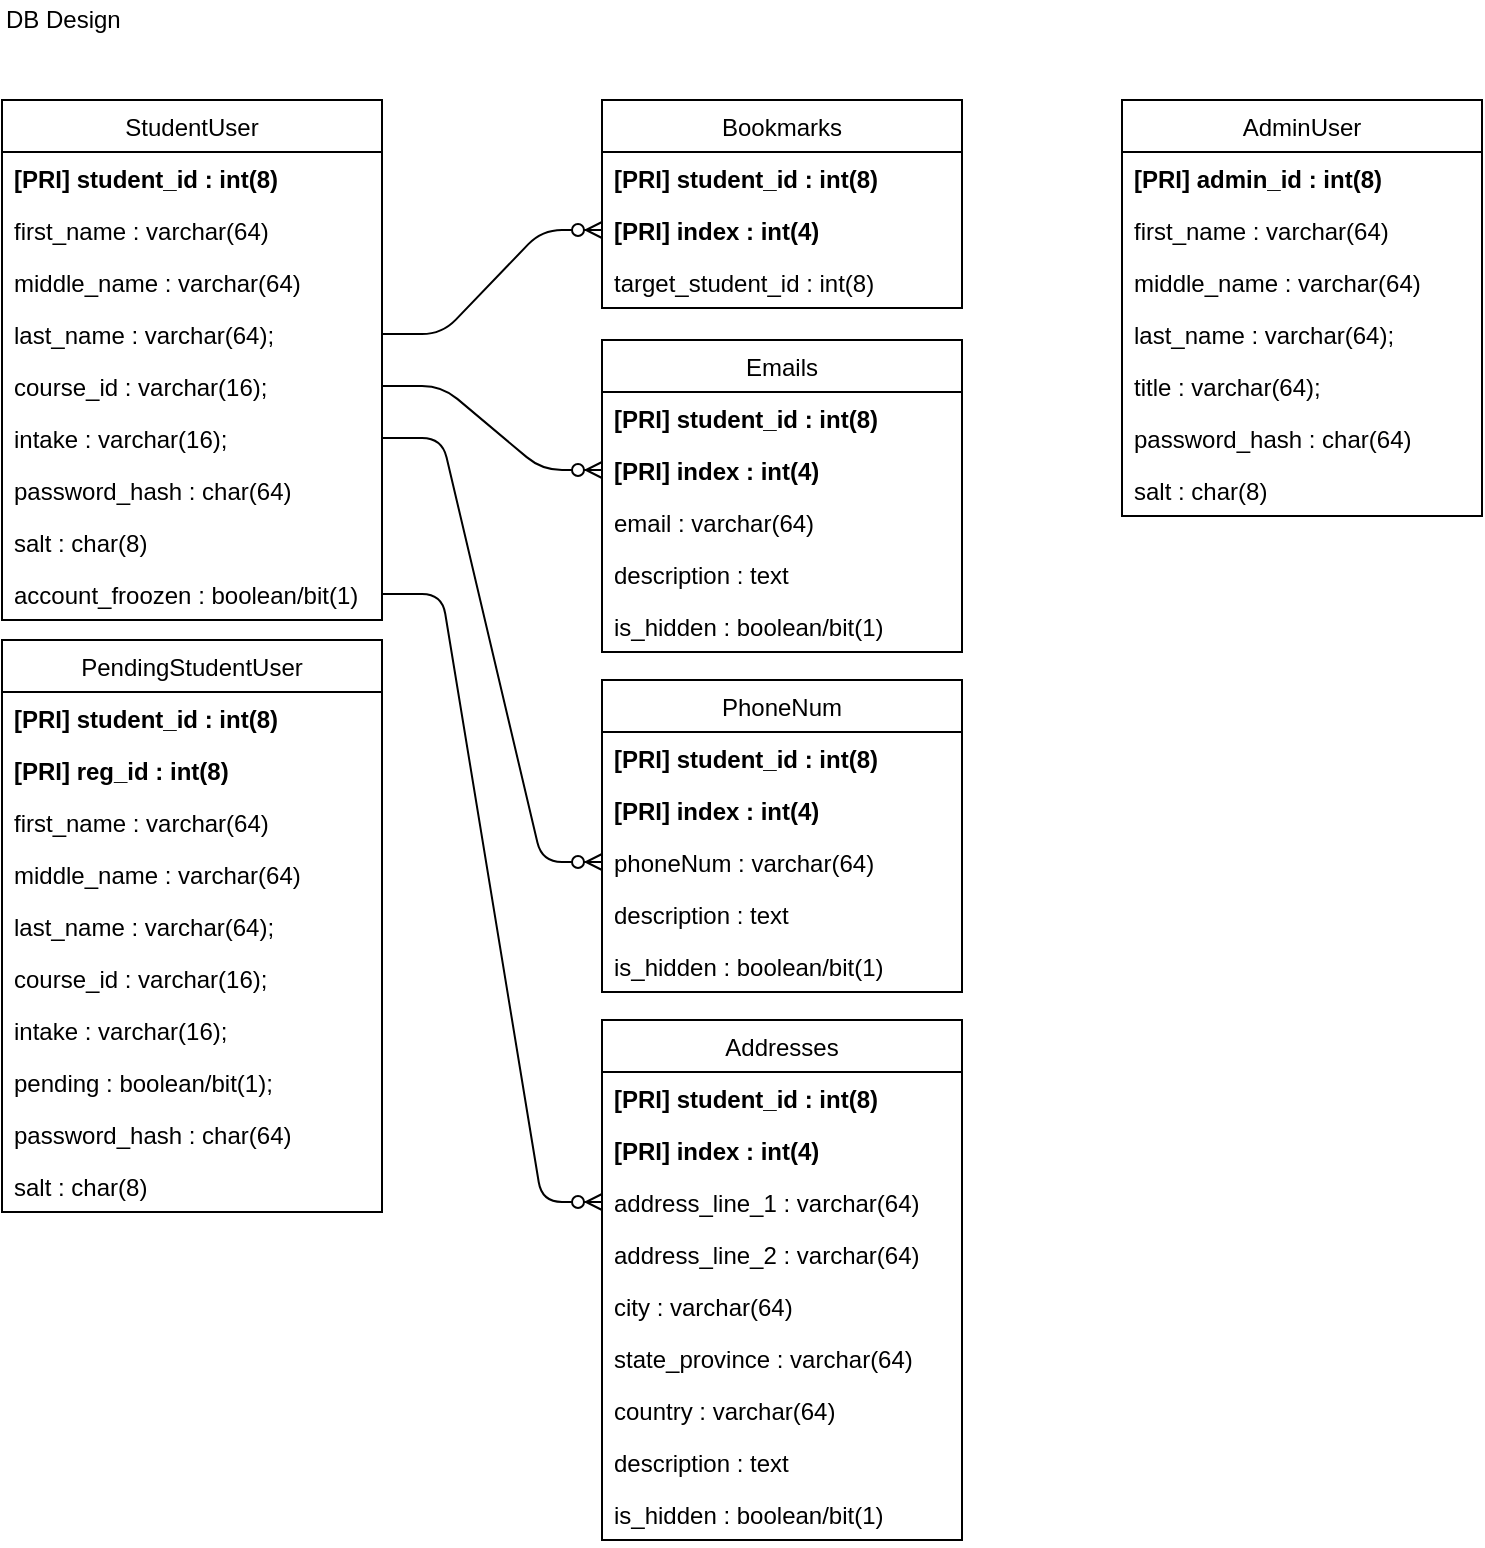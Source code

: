 <mxfile version="14.2.7" type="device"><diagram id="d8PjFfB1xQnJNw-q9c83" name="Page-1"><mxGraphModel dx="1185" dy="668" grid="1" gridSize="10" guides="1" tooltips="1" connect="1" arrows="1" fold="1" page="1" pageScale="1" pageWidth="827" pageHeight="1169" math="0" shadow="0"><root><mxCell id="0"/><mxCell id="1" parent="0"/><mxCell id="TRiY9StyeQT1FLV-50E0-39" value="StudentUser" style="swimlane;fontStyle=0;childLayout=stackLayout;horizontal=1;startSize=26;fillColor=none;horizontalStack=0;resizeParent=1;resizeParentMax=0;resizeLast=0;collapsible=1;marginBottom=0;" parent="1" vertex="1"><mxGeometry x="70" y="100" width="190" height="260" as="geometry"/></mxCell><mxCell id="TRiY9StyeQT1FLV-50E0-40" value="[PRI] student_id : int(8)" style="text;strokeColor=none;fillColor=none;align=left;verticalAlign=top;spacingLeft=4;spacingRight=4;overflow=hidden;rotatable=0;points=[[0,0.5],[1,0.5]];portConstraint=eastwest;fontStyle=1" parent="TRiY9StyeQT1FLV-50E0-39" vertex="1"><mxGeometry y="26" width="190" height="26" as="geometry"/></mxCell><mxCell id="TRiY9StyeQT1FLV-50E0-42" value="first_name : varchar(64)" style="text;strokeColor=none;fillColor=none;align=left;verticalAlign=top;spacingLeft=4;spacingRight=4;overflow=hidden;rotatable=0;points=[[0,0.5],[1,0.5]];portConstraint=eastwest;" parent="TRiY9StyeQT1FLV-50E0-39" vertex="1"><mxGeometry y="52" width="190" height="26" as="geometry"/></mxCell><mxCell id="TRiY9StyeQT1FLV-50E0-46" value="middle_name : varchar(64)" style="text;strokeColor=none;fillColor=none;align=left;verticalAlign=top;spacingLeft=4;spacingRight=4;overflow=hidden;rotatable=0;points=[[0,0.5],[1,0.5]];portConstraint=eastwest;" parent="TRiY9StyeQT1FLV-50E0-39" vertex="1"><mxGeometry y="78" width="190" height="26" as="geometry"/></mxCell><mxCell id="TRiY9StyeQT1FLV-50E0-45" value="last_name : varchar(64);" style="text;strokeColor=none;fillColor=none;align=left;verticalAlign=top;spacingLeft=4;spacingRight=4;overflow=hidden;rotatable=0;points=[[0,0.5],[1,0.5]];portConstraint=eastwest;" parent="TRiY9StyeQT1FLV-50E0-39" vertex="1"><mxGeometry y="104" width="190" height="26" as="geometry"/></mxCell><mxCell id="TRiY9StyeQT1FLV-50E0-47" value="course_id : varchar(16);" style="text;strokeColor=none;fillColor=none;align=left;verticalAlign=top;spacingLeft=4;spacingRight=4;overflow=hidden;rotatable=0;points=[[0,0.5],[1,0.5]];portConstraint=eastwest;" parent="TRiY9StyeQT1FLV-50E0-39" vertex="1"><mxGeometry y="130" width="190" height="26" as="geometry"/></mxCell><mxCell id="TRiY9StyeQT1FLV-50E0-48" value="intake : varchar(16);" style="text;strokeColor=none;fillColor=none;align=left;verticalAlign=top;spacingLeft=4;spacingRight=4;overflow=hidden;rotatable=0;points=[[0,0.5],[1,0.5]];portConstraint=eastwest;" parent="TRiY9StyeQT1FLV-50E0-39" vertex="1"><mxGeometry y="156" width="190" height="26" as="geometry"/></mxCell><mxCell id="TRiY9StyeQT1FLV-50E0-86" value="password_hash : char(64)&#10;&#10;" style="text;strokeColor=none;fillColor=none;align=left;verticalAlign=top;spacingLeft=4;spacingRight=4;overflow=hidden;rotatable=0;points=[[0,0.5],[1,0.5]];portConstraint=eastwest;" parent="TRiY9StyeQT1FLV-50E0-39" vertex="1"><mxGeometry y="182" width="190" height="26" as="geometry"/></mxCell><mxCell id="ek6aQV6v1XTaOa8xVeUj-4" value="salt : char(8)&#10;&#10;" style="text;strokeColor=none;fillColor=none;align=left;verticalAlign=top;spacingLeft=4;spacingRight=4;overflow=hidden;rotatable=0;points=[[0,0.5],[1,0.5]];portConstraint=eastwest;" parent="TRiY9StyeQT1FLV-50E0-39" vertex="1"><mxGeometry y="208" width="190" height="26" as="geometry"/></mxCell><mxCell id="TRiY9StyeQT1FLV-50E0-60" value="account_froozen : boolean/bit(1)" style="text;strokeColor=none;fillColor=none;align=left;verticalAlign=top;spacingLeft=4;spacingRight=4;overflow=hidden;rotatable=0;points=[[0,0.5],[1,0.5]];portConstraint=eastwest;" parent="TRiY9StyeQT1FLV-50E0-39" vertex="1"><mxGeometry y="234" width="190" height="26" as="geometry"/></mxCell><mxCell id="TRiY9StyeQT1FLV-50E0-44" value="DB Design" style="text;html=1;strokeColor=none;fillColor=none;align=left;verticalAlign=middle;whiteSpace=wrap;rounded=0;" parent="1" vertex="1"><mxGeometry x="70" y="50" width="220" height="20" as="geometry"/></mxCell><mxCell id="TRiY9StyeQT1FLV-50E0-62" value="AdminUser" style="swimlane;fontStyle=0;childLayout=stackLayout;horizontal=1;startSize=26;fillColor=none;horizontalStack=0;resizeParent=1;resizeParentMax=0;resizeLast=0;collapsible=1;marginBottom=0;" parent="1" vertex="1"><mxGeometry x="630" y="100" width="180" height="208" as="geometry"/></mxCell><mxCell id="TRiY9StyeQT1FLV-50E0-63" value="[PRI] admin_id : int(8)" style="text;strokeColor=none;fillColor=none;align=left;verticalAlign=top;spacingLeft=4;spacingRight=4;overflow=hidden;rotatable=0;points=[[0,0.5],[1,0.5]];portConstraint=eastwest;fontStyle=1" parent="TRiY9StyeQT1FLV-50E0-62" vertex="1"><mxGeometry y="26" width="180" height="26" as="geometry"/></mxCell><mxCell id="TRiY9StyeQT1FLV-50E0-64" value="first_name : varchar(64)" style="text;strokeColor=none;fillColor=none;align=left;verticalAlign=top;spacingLeft=4;spacingRight=4;overflow=hidden;rotatable=0;points=[[0,0.5],[1,0.5]];portConstraint=eastwest;" parent="TRiY9StyeQT1FLV-50E0-62" vertex="1"><mxGeometry y="52" width="180" height="26" as="geometry"/></mxCell><mxCell id="TRiY9StyeQT1FLV-50E0-65" value="middle_name : varchar(64)" style="text;strokeColor=none;fillColor=none;align=left;verticalAlign=top;spacingLeft=4;spacingRight=4;overflow=hidden;rotatable=0;points=[[0,0.5],[1,0.5]];portConstraint=eastwest;" parent="TRiY9StyeQT1FLV-50E0-62" vertex="1"><mxGeometry y="78" width="180" height="26" as="geometry"/></mxCell><mxCell id="TRiY9StyeQT1FLV-50E0-66" value="last_name : varchar(64);" style="text;strokeColor=none;fillColor=none;align=left;verticalAlign=top;spacingLeft=4;spacingRight=4;overflow=hidden;rotatable=0;points=[[0,0.5],[1,0.5]];portConstraint=eastwest;" parent="TRiY9StyeQT1FLV-50E0-62" vertex="1"><mxGeometry y="104" width="180" height="26" as="geometry"/></mxCell><mxCell id="TRiY9StyeQT1FLV-50E0-67" value="title : varchar(64);" style="text;strokeColor=none;fillColor=none;align=left;verticalAlign=top;spacingLeft=4;spacingRight=4;overflow=hidden;rotatable=0;points=[[0,0.5],[1,0.5]];portConstraint=eastwest;" parent="TRiY9StyeQT1FLV-50E0-62" vertex="1"><mxGeometry y="130" width="180" height="26" as="geometry"/></mxCell><mxCell id="TRiY9StyeQT1FLV-50E0-88" value="password_hash : char(64)&#10;&#10;" style="text;strokeColor=none;fillColor=none;align=left;verticalAlign=top;spacingLeft=4;spacingRight=4;overflow=hidden;rotatable=0;points=[[0,0.5],[1,0.5]];portConstraint=eastwest;" parent="TRiY9StyeQT1FLV-50E0-62" vertex="1"><mxGeometry y="156" width="180" height="26" as="geometry"/></mxCell><mxCell id="ek6aQV6v1XTaOa8xVeUj-6" value="salt : char(8)&#10;&#10;" style="text;strokeColor=none;fillColor=none;align=left;verticalAlign=top;spacingLeft=4;spacingRight=4;overflow=hidden;rotatable=0;points=[[0,0.5],[1,0.5]];portConstraint=eastwest;" parent="TRiY9StyeQT1FLV-50E0-62" vertex="1"><mxGeometry y="182" width="180" height="26" as="geometry"/></mxCell><mxCell id="TRiY9StyeQT1FLV-50E0-89" value="PendingStudentUser" style="swimlane;fontStyle=0;childLayout=stackLayout;horizontal=1;startSize=26;fillColor=none;horizontalStack=0;resizeParent=1;resizeParentMax=0;resizeLast=0;collapsible=1;marginBottom=0;" parent="1" vertex="1"><mxGeometry x="70" y="370" width="190" height="286" as="geometry"/></mxCell><mxCell id="TRiY9StyeQT1FLV-50E0-90" value="[PRI] student_id : int(8)" style="text;strokeColor=none;fillColor=none;align=left;verticalAlign=top;spacingLeft=4;spacingRight=4;overflow=hidden;rotatable=0;points=[[0,0.5],[1,0.5]];portConstraint=eastwest;fontStyle=1" parent="TRiY9StyeQT1FLV-50E0-89" vertex="1"><mxGeometry y="26" width="190" height="26" as="geometry"/></mxCell><mxCell id="TRiY9StyeQT1FLV-50E0-98" value="[PRI] reg_id : int(8)" style="text;strokeColor=none;fillColor=none;align=left;verticalAlign=top;spacingLeft=4;spacingRight=4;overflow=hidden;rotatable=0;points=[[0,0.5],[1,0.5]];portConstraint=eastwest;fontStyle=1" parent="TRiY9StyeQT1FLV-50E0-89" vertex="1"><mxGeometry y="52" width="190" height="26" as="geometry"/></mxCell><mxCell id="TRiY9StyeQT1FLV-50E0-91" value="first_name : varchar(64)" style="text;strokeColor=none;fillColor=none;align=left;verticalAlign=top;spacingLeft=4;spacingRight=4;overflow=hidden;rotatable=0;points=[[0,0.5],[1,0.5]];portConstraint=eastwest;" parent="TRiY9StyeQT1FLV-50E0-89" vertex="1"><mxGeometry y="78" width="190" height="26" as="geometry"/></mxCell><mxCell id="TRiY9StyeQT1FLV-50E0-92" value="middle_name : varchar(64)" style="text;strokeColor=none;fillColor=none;align=left;verticalAlign=top;spacingLeft=4;spacingRight=4;overflow=hidden;rotatable=0;points=[[0,0.5],[1,0.5]];portConstraint=eastwest;" parent="TRiY9StyeQT1FLV-50E0-89" vertex="1"><mxGeometry y="104" width="190" height="26" as="geometry"/></mxCell><mxCell id="TRiY9StyeQT1FLV-50E0-93" value="last_name : varchar(64);" style="text;strokeColor=none;fillColor=none;align=left;verticalAlign=top;spacingLeft=4;spacingRight=4;overflow=hidden;rotatable=0;points=[[0,0.5],[1,0.5]];portConstraint=eastwest;" parent="TRiY9StyeQT1FLV-50E0-89" vertex="1"><mxGeometry y="130" width="190" height="26" as="geometry"/></mxCell><mxCell id="TRiY9StyeQT1FLV-50E0-94" value="course_id : varchar(16);" style="text;strokeColor=none;fillColor=none;align=left;verticalAlign=top;spacingLeft=4;spacingRight=4;overflow=hidden;rotatable=0;points=[[0,0.5],[1,0.5]];portConstraint=eastwest;" parent="TRiY9StyeQT1FLV-50E0-89" vertex="1"><mxGeometry y="156" width="190" height="26" as="geometry"/></mxCell><mxCell id="TRiY9StyeQT1FLV-50E0-95" value="intake : varchar(16);" style="text;strokeColor=none;fillColor=none;align=left;verticalAlign=top;spacingLeft=4;spacingRight=4;overflow=hidden;rotatable=0;points=[[0,0.5],[1,0.5]];portConstraint=eastwest;" parent="TRiY9StyeQT1FLV-50E0-89" vertex="1"><mxGeometry y="182" width="190" height="26" as="geometry"/></mxCell><mxCell id="TRiY9StyeQT1FLV-50E0-99" value="pending : boolean/bit(1);" style="text;strokeColor=none;fillColor=none;align=left;verticalAlign=top;spacingLeft=4;spacingRight=4;overflow=hidden;rotatable=0;points=[[0,0.5],[1,0.5]];portConstraint=eastwest;" parent="TRiY9StyeQT1FLV-50E0-89" vertex="1"><mxGeometry y="208" width="190" height="26" as="geometry"/></mxCell><mxCell id="TRiY9StyeQT1FLV-50E0-96" value="password_hash : char(64)&#10;&#10;" style="text;strokeColor=none;fillColor=none;align=left;verticalAlign=top;spacingLeft=4;spacingRight=4;overflow=hidden;rotatable=0;points=[[0,0.5],[1,0.5]];portConstraint=eastwest;" parent="TRiY9StyeQT1FLV-50E0-89" vertex="1"><mxGeometry y="234" width="190" height="26" as="geometry"/></mxCell><mxCell id="ek6aQV6v1XTaOa8xVeUj-5" value="salt : char(8)&#10;&#10;" style="text;strokeColor=none;fillColor=none;align=left;verticalAlign=top;spacingLeft=4;spacingRight=4;overflow=hidden;rotatable=0;points=[[0,0.5],[1,0.5]];portConstraint=eastwest;" parent="TRiY9StyeQT1FLV-50E0-89" vertex="1"><mxGeometry y="260" width="190" height="26" as="geometry"/></mxCell><mxCell id="TRiY9StyeQT1FLV-50E0-100" value="Bookmarks" style="swimlane;fontStyle=0;childLayout=stackLayout;horizontal=1;startSize=26;fillColor=none;horizontalStack=0;resizeParent=1;resizeParentMax=0;resizeLast=0;collapsible=1;marginBottom=0;" parent="1" vertex="1"><mxGeometry x="370" y="100" width="180" height="104" as="geometry"/></mxCell><mxCell id="TRiY9StyeQT1FLV-50E0-101" value="[PRI] student_id : int(8)" style="text;strokeColor=none;fillColor=none;align=left;verticalAlign=top;spacingLeft=4;spacingRight=4;overflow=hidden;rotatable=0;points=[[0,0.5],[1,0.5]];portConstraint=eastwest;fontStyle=1" parent="TRiY9StyeQT1FLV-50E0-100" vertex="1"><mxGeometry y="26" width="180" height="26" as="geometry"/></mxCell><mxCell id="TRiY9StyeQT1FLV-50E0-107" value="[PRI] index : int(4)" style="text;strokeColor=none;fillColor=none;align=left;verticalAlign=top;spacingLeft=4;spacingRight=4;overflow=hidden;rotatable=0;points=[[0,0.5],[1,0.5]];portConstraint=eastwest;fontStyle=1" parent="TRiY9StyeQT1FLV-50E0-100" vertex="1"><mxGeometry y="52" width="180" height="26" as="geometry"/></mxCell><mxCell id="TRiY9StyeQT1FLV-50E0-102" value="target_student_id : int(8)" style="text;strokeColor=none;fillColor=none;align=left;verticalAlign=top;spacingLeft=4;spacingRight=4;overflow=hidden;rotatable=0;points=[[0,0.5],[1,0.5]];portConstraint=eastwest;" parent="TRiY9StyeQT1FLV-50E0-100" vertex="1"><mxGeometry y="78" width="180" height="26" as="geometry"/></mxCell><mxCell id="TRiY9StyeQT1FLV-50E0-108" value="Emails" style="swimlane;fontStyle=0;childLayout=stackLayout;horizontal=1;startSize=26;fillColor=none;horizontalStack=0;resizeParent=1;resizeParentMax=0;resizeLast=0;collapsible=1;marginBottom=0;" parent="1" vertex="1"><mxGeometry x="370" y="220" width="180" height="156" as="geometry"/></mxCell><mxCell id="TRiY9StyeQT1FLV-50E0-109" value="[PRI] student_id : int(8)" style="text;strokeColor=none;fillColor=none;align=left;verticalAlign=top;spacingLeft=4;spacingRight=4;overflow=hidden;rotatable=0;points=[[0,0.5],[1,0.5]];portConstraint=eastwest;fontStyle=1" parent="TRiY9StyeQT1FLV-50E0-108" vertex="1"><mxGeometry y="26" width="180" height="26" as="geometry"/></mxCell><mxCell id="TRiY9StyeQT1FLV-50E0-110" value="[PRI] index : int(4)" style="text;strokeColor=none;fillColor=none;align=left;verticalAlign=top;spacingLeft=4;spacingRight=4;overflow=hidden;rotatable=0;points=[[0,0.5],[1,0.5]];portConstraint=eastwest;fontStyle=1" parent="TRiY9StyeQT1FLV-50E0-108" vertex="1"><mxGeometry y="52" width="180" height="26" as="geometry"/></mxCell><mxCell id="TRiY9StyeQT1FLV-50E0-112" value="email : varchar(64)" style="text;strokeColor=none;fillColor=none;align=left;verticalAlign=top;spacingLeft=4;spacingRight=4;overflow=hidden;rotatable=0;points=[[0,0.5],[1,0.5]];portConstraint=eastwest;" parent="TRiY9StyeQT1FLV-50E0-108" vertex="1"><mxGeometry y="78" width="180" height="26" as="geometry"/></mxCell><mxCell id="TRiY9StyeQT1FLV-50E0-111" value="description : text" style="text;strokeColor=none;fillColor=none;align=left;verticalAlign=top;spacingLeft=4;spacingRight=4;overflow=hidden;rotatable=0;points=[[0,0.5],[1,0.5]];portConstraint=eastwest;" parent="TRiY9StyeQT1FLV-50E0-108" vertex="1"><mxGeometry y="104" width="180" height="26" as="geometry"/></mxCell><mxCell id="ek6aQV6v1XTaOa8xVeUj-3" value="is_hidden : boolean/bit(1)" style="text;strokeColor=none;fillColor=none;align=left;verticalAlign=top;spacingLeft=4;spacingRight=4;overflow=hidden;rotatable=0;points=[[0,0.5],[1,0.5]];portConstraint=eastwest;" parent="TRiY9StyeQT1FLV-50E0-108" vertex="1"><mxGeometry y="130" width="180" height="26" as="geometry"/></mxCell><mxCell id="TRiY9StyeQT1FLV-50E0-113" value="PhoneNum" style="swimlane;fontStyle=0;childLayout=stackLayout;horizontal=1;startSize=26;fillColor=none;horizontalStack=0;resizeParent=1;resizeParentMax=0;resizeLast=0;collapsible=1;marginBottom=0;" parent="1" vertex="1"><mxGeometry x="370" y="390" width="180" height="156" as="geometry"/></mxCell><mxCell id="TRiY9StyeQT1FLV-50E0-114" value="[PRI] student_id : int(8)" style="text;strokeColor=none;fillColor=none;align=left;verticalAlign=top;spacingLeft=4;spacingRight=4;overflow=hidden;rotatable=0;points=[[0,0.5],[1,0.5]];portConstraint=eastwest;fontStyle=1" parent="TRiY9StyeQT1FLV-50E0-113" vertex="1"><mxGeometry y="26" width="180" height="26" as="geometry"/></mxCell><mxCell id="TRiY9StyeQT1FLV-50E0-115" value="[PRI] index : int(4)" style="text;strokeColor=none;fillColor=none;align=left;verticalAlign=top;spacingLeft=4;spacingRight=4;overflow=hidden;rotatable=0;points=[[0,0.5],[1,0.5]];portConstraint=eastwest;fontStyle=1" parent="TRiY9StyeQT1FLV-50E0-113" vertex="1"><mxGeometry y="52" width="180" height="26" as="geometry"/></mxCell><mxCell id="TRiY9StyeQT1FLV-50E0-116" value="phoneNum : varchar(64)" style="text;strokeColor=none;fillColor=none;align=left;verticalAlign=top;spacingLeft=4;spacingRight=4;overflow=hidden;rotatable=0;points=[[0,0.5],[1,0.5]];portConstraint=eastwest;" parent="TRiY9StyeQT1FLV-50E0-113" vertex="1"><mxGeometry y="78" width="180" height="26" as="geometry"/></mxCell><mxCell id="TRiY9StyeQT1FLV-50E0-117" value="description : text" style="text;strokeColor=none;fillColor=none;align=left;verticalAlign=top;spacingLeft=4;spacingRight=4;overflow=hidden;rotatable=0;points=[[0,0.5],[1,0.5]];portConstraint=eastwest;" parent="TRiY9StyeQT1FLV-50E0-113" vertex="1"><mxGeometry y="104" width="180" height="26" as="geometry"/></mxCell><mxCell id="ek6aQV6v1XTaOa8xVeUj-2" value="is_hidden : boolean/bit(1)" style="text;strokeColor=none;fillColor=none;align=left;verticalAlign=top;spacingLeft=4;spacingRight=4;overflow=hidden;rotatable=0;points=[[0,0.5],[1,0.5]];portConstraint=eastwest;" parent="TRiY9StyeQT1FLV-50E0-113" vertex="1"><mxGeometry y="130" width="180" height="26" as="geometry"/></mxCell><mxCell id="TRiY9StyeQT1FLV-50E0-124" value="Addresses" style="swimlane;fontStyle=0;childLayout=stackLayout;horizontal=1;startSize=26;fillColor=none;horizontalStack=0;resizeParent=1;resizeParentMax=0;resizeLast=0;collapsible=1;marginBottom=0;" parent="1" vertex="1"><mxGeometry x="370" y="560" width="180" height="260" as="geometry"/></mxCell><mxCell id="TRiY9StyeQT1FLV-50E0-125" value="[PRI] student_id : int(8)" style="text;strokeColor=none;fillColor=none;align=left;verticalAlign=top;spacingLeft=4;spacingRight=4;overflow=hidden;rotatable=0;points=[[0,0.5],[1,0.5]];portConstraint=eastwest;fontStyle=1" parent="TRiY9StyeQT1FLV-50E0-124" vertex="1"><mxGeometry y="26" width="180" height="26" as="geometry"/></mxCell><mxCell id="TRiY9StyeQT1FLV-50E0-126" value="[PRI] index : int(4)" style="text;strokeColor=none;fillColor=none;align=left;verticalAlign=top;spacingLeft=4;spacingRight=4;overflow=hidden;rotatable=0;points=[[0,0.5],[1,0.5]];portConstraint=eastwest;fontStyle=1" parent="TRiY9StyeQT1FLV-50E0-124" vertex="1"><mxGeometry y="52" width="180" height="26" as="geometry"/></mxCell><mxCell id="TRiY9StyeQT1FLV-50E0-127" value="address_line_1 : varchar(64)" style="text;strokeColor=none;fillColor=none;align=left;verticalAlign=top;spacingLeft=4;spacingRight=4;overflow=hidden;rotatable=0;points=[[0,0.5],[1,0.5]];portConstraint=eastwest;" parent="TRiY9StyeQT1FLV-50E0-124" vertex="1"><mxGeometry y="78" width="180" height="26" as="geometry"/></mxCell><mxCell id="TRiY9StyeQT1FLV-50E0-129" value="address_line_2 : varchar(64)" style="text;strokeColor=none;fillColor=none;align=left;verticalAlign=top;spacingLeft=4;spacingRight=4;overflow=hidden;rotatable=0;points=[[0,0.5],[1,0.5]];portConstraint=eastwest;" parent="TRiY9StyeQT1FLV-50E0-124" vertex="1"><mxGeometry y="104" width="180" height="26" as="geometry"/></mxCell><mxCell id="TRiY9StyeQT1FLV-50E0-128" value="city : varchar(64)" style="text;strokeColor=none;fillColor=none;align=left;verticalAlign=top;spacingLeft=4;spacingRight=4;overflow=hidden;rotatable=0;points=[[0,0.5],[1,0.5]];portConstraint=eastwest;" parent="TRiY9StyeQT1FLV-50E0-124" vertex="1"><mxGeometry y="130" width="180" height="26" as="geometry"/></mxCell><mxCell id="TRiY9StyeQT1FLV-50E0-131" value="state_province : varchar(64)" style="text;strokeColor=none;fillColor=none;align=left;verticalAlign=top;spacingLeft=4;spacingRight=4;overflow=hidden;rotatable=0;points=[[0,0.5],[1,0.5]];portConstraint=eastwest;" parent="TRiY9StyeQT1FLV-50E0-124" vertex="1"><mxGeometry y="156" width="180" height="26" as="geometry"/></mxCell><mxCell id="TRiY9StyeQT1FLV-50E0-132" value="country : varchar(64)" style="text;strokeColor=none;fillColor=none;align=left;verticalAlign=top;spacingLeft=4;spacingRight=4;overflow=hidden;rotatable=0;points=[[0,0.5],[1,0.5]];portConstraint=eastwest;" parent="TRiY9StyeQT1FLV-50E0-124" vertex="1"><mxGeometry y="182" width="180" height="26" as="geometry"/></mxCell><mxCell id="TRiY9StyeQT1FLV-50E0-133" value="description : text" style="text;strokeColor=none;fillColor=none;align=left;verticalAlign=top;spacingLeft=4;spacingRight=4;overflow=hidden;rotatable=0;points=[[0,0.5],[1,0.5]];portConstraint=eastwest;" parent="TRiY9StyeQT1FLV-50E0-124" vertex="1"><mxGeometry y="208" width="180" height="26" as="geometry"/></mxCell><mxCell id="TRiY9StyeQT1FLV-50E0-130" value="is_hidden : boolean/bit(1)" style="text;strokeColor=none;fillColor=none;align=left;verticalAlign=top;spacingLeft=4;spacingRight=4;overflow=hidden;rotatable=0;points=[[0,0.5],[1,0.5]];portConstraint=eastwest;" parent="TRiY9StyeQT1FLV-50E0-124" vertex="1"><mxGeometry y="234" width="180" height="26" as="geometry"/></mxCell><mxCell id="TRiY9StyeQT1FLV-50E0-134" value="" style="edgeStyle=entityRelationEdgeStyle;fontSize=12;html=1;endArrow=ERzeroToMany;endFill=1;exitX=1;exitY=0.5;exitDx=0;exitDy=0;" parent="1" source="TRiY9StyeQT1FLV-50E0-47" target="TRiY9StyeQT1FLV-50E0-110" edge="1"><mxGeometry width="100" height="100" relative="1" as="geometry"><mxPoint x="290" y="230" as="sourcePoint"/><mxPoint x="390" y="130" as="targetPoint"/></mxGeometry></mxCell><mxCell id="TRiY9StyeQT1FLV-50E0-135" value="" style="edgeStyle=entityRelationEdgeStyle;fontSize=12;html=1;endArrow=ERzeroToMany;endFill=1;exitX=1;exitY=0.5;exitDx=0;exitDy=0;entryX=0;entryY=0.5;entryDx=0;entryDy=0;" parent="1" source="TRiY9StyeQT1FLV-50E0-48" target="TRiY9StyeQT1FLV-50E0-116" edge="1"><mxGeometry width="100" height="100" relative="1" as="geometry"><mxPoint x="270" y="253.0" as="sourcePoint"/><mxPoint x="410" y="295" as="targetPoint"/></mxGeometry></mxCell><mxCell id="TRiY9StyeQT1FLV-50E0-137" value="" style="edgeStyle=entityRelationEdgeStyle;fontSize=12;html=1;endArrow=ERzeroToMany;endFill=1;entryX=0;entryY=0.5;entryDx=0;entryDy=0;exitX=1;exitY=0.5;exitDx=0;exitDy=0;" parent="1" source="TRiY9StyeQT1FLV-50E0-60" target="TRiY9StyeQT1FLV-50E0-127" edge="1"><mxGeometry width="100" height="100" relative="1" as="geometry"><mxPoint x="270" y="305" as="sourcePoint"/><mxPoint x="410" y="575" as="targetPoint"/></mxGeometry></mxCell><mxCell id="TRiY9StyeQT1FLV-50E0-138" value="" style="edgeStyle=entityRelationEdgeStyle;fontSize=12;html=1;endArrow=ERzeroToMany;endFill=1;exitX=1;exitY=0.5;exitDx=0;exitDy=0;entryX=0;entryY=0.5;entryDx=0;entryDy=0;" parent="1" source="TRiY9StyeQT1FLV-50E0-45" target="TRiY9StyeQT1FLV-50E0-107" edge="1"><mxGeometry width="100" height="100" relative="1" as="geometry"><mxPoint x="270" y="253" as="sourcePoint"/><mxPoint x="410" y="295.0" as="targetPoint"/></mxGeometry></mxCell></root></mxGraphModel></diagram></mxfile>